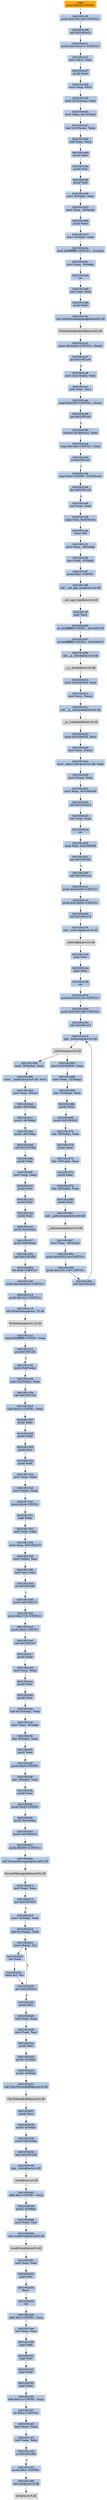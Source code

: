 digraph G {
node[shape=rectangle,style=filled,fillcolor=lightsteelblue,color=lightsteelblue]
bgcolor="transparent"
a0x01001c8dpushl_0x28UINT8[label="start\npushl $0x28<UINT8>",color="lightgrey",fillcolor="orange"];
a0x01001c8fpushl_0x10011b0UINT32[label="0x01001c8f\npushl $0x10011b0<UINT32>"];
a0x01001c94call_0x01001e2c[label="0x01001c94\ncall 0x01001e2c"];
a0x01001e2cpushl_0x1001e7cUINT32[label="0x01001e2c\npushl $0x1001e7c<UINT32>"];
a0x01001e31movl_fs_0_eax[label="0x01001e31\nmovl %fs:0, %eax"];
a0x01001e37pushl_eax[label="0x01001e37\npushl %eax"];
a0x01001e38movl_esp_fs_0[label="0x01001e38\nmovl %esp, %fs:0"];
a0x01001e3fmovl_0x10esp__eax[label="0x01001e3f\nmovl 0x10(%esp), %eax"];
a0x01001e43movl_ebp_0x10esp_[label="0x01001e43\nmovl %ebp, 0x10(%esp)"];
a0x01001e47leal_0x10esp__ebp[label="0x01001e47\nleal 0x10(%esp), %ebp"];
a0x01001e4bsubl_eax_esp[label="0x01001e4b\nsubl %eax, %esp"];
a0x01001e4dpushl_ebx[label="0x01001e4d\npushl %ebx"];
a0x01001e4epushl_esi[label="0x01001e4e\npushl %esi"];
a0x01001e4fpushl_edi[label="0x01001e4f\npushl %edi"];
a0x01001e50movl__8ebp__eax[label="0x01001e50\nmovl -8(%ebp), %eax"];
a0x01001e53movl_esp__24ebp_[label="0x01001e53\nmovl %esp, -24(%ebp)"];
a0x01001e56pushl_eax[label="0x01001e56\npushl %eax"];
a0x01001e57movl__4ebp__eax[label="0x01001e57\nmovl -4(%ebp), %eax"];
a0x01001e5amovl_0xffffffffUINT32__4ebp_[label="0x01001e5a\nmovl $0xffffffff<UINT32>, -4(%ebp)"];
a0x01001e61movl_eax__8ebp_[label="0x01001e61\nmovl %eax, -8(%ebp)"];
a0x01001e64ret[label="0x01001e64\nret"];
a0x01001c99xorl_edi_edi[label="0x01001c99\nxorl %edi, %edi"];
a0x01001c9bpushl_edi[label="0x01001c9b\npushl %edi"];
a0x01001c9ccall_GetModuleHandleA_kernel32_dll[label="0x01001c9c\ncall GetModuleHandleA@kernel32.dll"];
GetModuleHandleA_kernel32_dll[label="GetModuleHandleA@kernel32.dll",color="lightgrey",fillcolor="lightgrey"];
a0x01001ca2cmpw_0x5a4dUINT16_eax_[label="0x01001ca2\ncmpw $0x5a4d<UINT16>, (%eax)"];
a0x01001ca7jne_0x01001cc8[label="0x01001ca7\njne 0x01001cc8"];
a0x01001ca9movl_0x3ceax__ecx[label="0x01001ca9\nmovl 0x3c(%eax), %ecx"];
a0x01001cacaddl_eax_ecx[label="0x01001cac\naddl %eax, %ecx"];
a0x01001caecmpl_0x4550UINT32_ecx_[label="0x01001cae\ncmpl $0x4550<UINT32>, (%ecx)"];
a0x01001cb4jne_0x01001cc8[label="0x01001cb4\njne 0x01001cc8"];
a0x01001cb6movzwl_0x18ecx__eax[label="0x01001cb6\nmovzwl 0x18(%ecx), %eax"];
a0x01001cbacmpl_0x10bUINT32_eax[label="0x01001cba\ncmpl $0x10b<UINT32>, %eax"];
a0x01001cbfje_0x01001ce0[label="0x01001cbf\nje 0x01001ce0"];
a0x01001ce0cmpl_0xeUINT8_0x74ecx_[label="0x01001ce0\ncmpl $0xe<UINT8>, 0x74(%ecx)"];
a0x01001ce4jbe_0x01001cc8[label="0x01001ce4\njbe 0x01001cc8"];
a0x01001ce6xorl_eax_eax[label="0x01001ce6\nxorl %eax, %eax"];
a0x01001ce8cmpl_edi_0xe8ecx_[label="0x01001ce8\ncmpl %edi, 0xe8(%ecx)"];
a0x01001ceesetne_al[label="0x01001cee\nsetne %al"];
a0x01001cf1movl_eax__28ebp_[label="0x01001cf1\nmovl %eax, -28(%ebp)"];
a0x01001cf4movl_edi__4ebp_[label="0x01001cf4\nmovl %edi, -4(%ebp)"];
a0x01001cf7pushl_0x1UINT8[label="0x01001cf7\npushl $0x1<UINT8>"];
a0x01001cf9call___set_app_type_msvcrt_dll[label="0x01001cf9\ncall __set_app_type@msvcrt.dll"];
a__set_app_type_msvcrt_dll[label="__set_app_type@msvcrt.dll",color="lightgrey",fillcolor="lightgrey"];
a0x01001cffpopl_ecx[label="0x01001cff\npopl %ecx"];
a0x01001d00orl_0xffffffffUINT8_0x01004278[label="0x01001d00\norl $0xffffffff<UINT8>, 0x01004278"];
a0x01001d07orl_0xffffffffUINT8_0x0100427c[label="0x01001d07\norl $0xffffffff<UINT8>, 0x0100427c"];
a0x01001d0ecall___p__fmode_msvcrt_dll[label="0x01001d0e\ncall __p__fmode@msvcrt.dll"];
a__p__fmode_msvcrt_dll[label="__p__fmode@msvcrt.dll",color="lightgrey",fillcolor="lightgrey"];
a0x01001d14movl_0x01004038_ecx[label="0x01001d14\nmovl 0x01004038, %ecx"];
a0x01001d1amovl_ecx_eax_[label="0x01001d1a\nmovl %ecx, (%eax)"];
a0x01001d1ccall___p__commode_msvcrt_dll[label="0x01001d1c\ncall __p__commode@msvcrt.dll"];
a__p__commode_msvcrt_dll[label="__p__commode@msvcrt.dll",color="lightgrey",fillcolor="lightgrey"];
a0x01001d22movl_0x01004034_ecx[label="0x01001d22\nmovl 0x01004034, %ecx"];
a0x01001d28movl_ecx_eax_[label="0x01001d28\nmovl %ecx, (%eax)"];
a0x01001d2amovl__adjust_fdiv_msvcrt_dll_eax[label="0x01001d2a\nmovl _adjust_fdiv@msvcrt.dll, %eax"];
a0x01001d2fmovl_eax__eax[label="0x01001d2f\nmovl (%eax), %eax"];
a0x01001d31movl_eax_0x01004280[label="0x01001d31\nmovl %eax, 0x01004280"];
a0x01001d36call_0x01002b1b[label="0x01001d36\ncall 0x01002b1b"];
a0x01002b1bxorl_eax_eax[label="0x01002b1b\nxorl %eax, %eax"];
a0x01002b1dret[label="0x01002b1d\nret"];
a0x01001d3bcmpl_edi_0x01004000[label="0x01001d3b\ncmpl %edi, 0x01004000"];
a0x01001d41jne_0x01001d4f[label="0x01001d41\njne 0x01001d4f"];
a0x01001d4fcall_0x01001e1a[label="0x01001d4f\ncall 0x01001e1a"];
a0x01001e1apushl_0x30000UINT32[label="0x01001e1a\npushl $0x30000<UINT32>"];
a0x01001e1fpushl_0x10000UINT32[label="0x01001e1f\npushl $0x10000<UINT32>"];
a0x01001e24call_0x01001e76[label="0x01001e24\ncall 0x01001e76"];
a0x01001e76jmp__controlfp_msvcrt_dll[label="0x01001e76\njmp _controlfp@msvcrt.dll"];
a_controlfp_msvcrt_dll[label="_controlfp@msvcrt.dll",color="lightgrey",fillcolor="lightgrey"];
a0x01001e29popl_ecx[label="0x01001e29\npopl %ecx"];
a0x01001e2apopl_ecx[label="0x01001e2a\npopl %ecx"];
a0x01001e2bret[label="0x01001e2b\nret"];
a0x01001d54pushl_0x100113cUINT32[label="0x01001d54\npushl $0x100113c<UINT32>"];
a0x01001d59pushl_0x1001138UINT32[label="0x01001d59\npushl $0x1001138<UINT32>"];
a0x01001d5ecall_0x01001e14[label="0x01001d5e\ncall 0x01001e14"];
a0x01001e14jmp__initterm_msvcrt_dll[label="0x01001e14\njmp _initterm@msvcrt.dll"];
a_initterm_msvcrt_dll[label="_initterm@msvcrt.dll",color="lightgrey",fillcolor="lightgrey"];
a0x01001d63movl_0x01004030_eax[label="0x01001d63\nmovl 0x01004030, %eax"];
a0x01001d68movl_eax__32ebp_[label="0x01001d68\nmovl %eax, -32(%ebp)"];
a0x01001d6bleal__32ebp__eax[label="0x01001d6b\nleal -32(%ebp), %eax"];
a0x01001d6epushl_eax[label="0x01001d6e\npushl %eax"];
a0x01001d6fpushl_0x0100402c[label="0x01001d6f\npushl 0x0100402c"];
a0x01001d75leal__36ebp__eax[label="0x01001d75\nleal -36(%ebp), %eax"];
a0x01001d78pushl_eax[label="0x01001d78\npushl %eax"];
a0x01001d79leal__40ebp__eax[label="0x01001d79\nleal -40(%ebp), %eax"];
a0x01001d7cpushl_eax[label="0x01001d7c\npushl %eax"];
a0x01001d7dleal__44ebp__eax[label="0x01001d7d\nleal -44(%ebp), %eax"];
a0x01001d80pushl_eax[label="0x01001d80\npushl %eax"];
a0x01001d81call___getmainargs_msvcrt_dll[label="0x01001d81\ncall __getmainargs@msvcrt.dll"];
a__getmainargs_msvcrt_dll[label="__getmainargs@msvcrt.dll",color="lightgrey",fillcolor="lightgrey"];
a0x01001d87movl_eax__48ebp_[label="0x01001d87\nmovl %eax, -48(%ebp)"];
a0x01001d8apushl_0x1001134UINT32[label="0x01001d8a\npushl $0x1001134<UINT32>"];
a0x01001d8fpushl_0x1001130UINT32[label="0x01001d8f\npushl $0x1001130<UINT32>"];
a0x01001d94call_0x01001e14[label="0x01001d94\ncall 0x01001e14"];
a0x01001d99movl__36ebp__eax[label="0x01001d99\nmovl -36(%ebp), %eax"];
a0x01001d9cmovl___initenv_msvcrt_dll_ecx[label="0x01001d9c\nmovl __initenv@msvcrt.dll, %ecx"];
a0x01001da2movl_eax_ecx_[label="0x01001da2\nmovl %eax, (%ecx)"];
a0x01001da4pushl__36ebp_[label="0x01001da4\npushl -36(%ebp)"];
a0x01001da7pushl__40ebp_[label="0x01001da7\npushl -40(%ebp)"];
a0x01001daapushl__44ebp_[label="0x01001daa\npushl -44(%ebp)"];
a0x01001dadcall_0x01001bfe[label="0x01001dad\ncall 0x01001bfe"];
a0x01001bfepushl_ebp[label="0x01001bfe\npushl %ebp"];
a0x01001bffmovl_esp_ebp[label="0x01001bff\nmovl %esp, %ebp"];
a0x01001c01pushl_ecx[label="0x01001c01\npushl %ecx"];
a0x01001c02pushl_ebx[label="0x01001c02\npushl %ebx"];
a0x01001c03pushl_esi[label="0x01001c03\npushl %esi"];
a0x01001c04pushl_0xcebp_[label="0x01001c04\npushl 0xc(%ebp)"];
a0x01001c07pushl_0x8ebp_[label="0x01001c07\npushl 0x8(%ebp)"];
a0x01001c0acall_0x01002d92[label="0x01001c0a\ncall 0x01002d92"];
a0x01002d92ret_0x8UINT16[label="0x01002d92\nret $0x8<UINT16>"];
a0x01001c0fpushl_0x10040e0UINT32[label="0x01001c0f\npushl $0x10040e0<UINT32>"];
a0x01001c14pushl_0x101UINT32[label="0x01001c14\npushl $0x101<UINT32>"];
a0x01001c19call_WSAStartup_ws2_32_dll[label="0x01001c19\ncall WSAStartup@ws2_32.dll"];
WSAStartup_ws2_32_dll[label="WSAStartup@ws2_32.dll",color="lightgrey",fillcolor="lightgrey"];
a0x01001c1fcmpl_0xffffffffUINT8_eax[label="0x01001c1f\ncmpl $0xffffffff<UINT8>, %eax"];
a0x01001c22jne_0x01001c35[label="0x01001c22\njne 0x01001c35"];
a0x01001c35pushl_0x8ebp_[label="0x01001c35\npushl 0x8(%ebp)"];
a0x01001c38movl_0xcebp__eax[label="0x01001c38\nmovl 0xc(%ebp), %eax"];
a0x01001c3bcall_0x01001324[label="0x01001c3b\ncall 0x01001324"];
a0x01001324subl_0x1cUINT8_esp[label="0x01001324\nsubl $0x1c<UINT8>, %esp"];
a0x01001327pushl_ebx[label="0x01001327\npushl %ebx"];
a0x01001328pushl_ebp[label="0x01001328\npushl %ebp"];
a0x01001329pushl_esi[label="0x01001329\npushl %esi"];
a0x0100132apushl_edi[label="0x0100132a\npushl %edi"];
a0x0100132bmovl_eax_ebx[label="0x0100132b\nmovl %eax, %ebx"];
a0x0100132dmovl_ebx__eax[label="0x0100132d\nmovl (%ebx), %eax"];
a0x0100132fpushl_0x4UINT8[label="0x0100132f\npushl $0x4<UINT8>"];
a0x01001331popl_ebp[label="0x01001331\npopl %ebp"];
a0x01001332addl_ebp_ebx[label="0x01001332\naddl %ebp, %ebx"];
a0x01001334movl_eax_0x01004270[label="0x01001334\nmovl %eax, 0x01004270"];
a0x01001339movl_ebx__esi[label="0x01001339\nmovl (%ebx), %esi"];
a0x0100133btestl_esi_esi[label="0x0100133b\ntestl %esi, %esi"];
a0x0100133dje_0x010015d9[label="0x0100133d\nje 0x010015d9"];
a0x010015d9pushl_0x01004270[label="0x010015d9\npushl 0x01004270"];
a0x010015dfpushl_0x2715UINT32[label="0x010015df\npushl $0x2715<UINT32>"];
a0x010015e4pushl_0x2UINT8[label="0x010015e4\npushl $0x2<UINT8>"];
a0x010015e6call_0x01002ce7[label="0x010015e6\ncall 0x01002ce7"];
a0x01002ce7pushl_ebp[label="0x01002ce7\npushl %ebp"];
a0x01002ce8movl_esp_ebp[label="0x01002ce8\nmovl %esp, %ebp"];
a0x01002ceapushl_ecx[label="0x01002cea\npushl %ecx"];
a0x01002cebpushl_ecx[label="0x01002ceb\npushl %ecx"];
a0x01002cecleal_0x10ebp__eax[label="0x01002cec\nleal 0x10(%ebp), %eax"];
a0x01002cefmovl_eax__8ebp_[label="0x01002cef\nmovl %eax, -8(%ebp)"];
a0x01002cf2leal__8ebp__eax[label="0x01002cf2\nleal -8(%ebp), %eax"];
a0x01002cf5pushl_eax[label="0x01002cf5\npushl %eax"];
a0x01002cf6pushl_0x0UINT8[label="0x01002cf6\npushl $0x0<UINT8>"];
a0x01002cf8leal__4ebp__eax[label="0x01002cf8\nleal -4(%ebp), %eax"];
a0x01002cfbpushl_eax[label="0x01002cfb\npushl %eax"];
a0x01002cfcpushl_0x0UINT8[label="0x01002cfc\npushl $0x0<UINT8>"];
a0x01002cfepushl_0xcebp_[label="0x01002cfe\npushl 0xc(%ebp)"];
a0x01002d01pushl_0x010040c0[label="0x01002d01\npushl 0x010040c0"];
a0x01002d07pushl_0x900UINT32[label="0x01002d07\npushl $0x900<UINT32>"];
a0x01002d0ccall_FormatMessageA_kernel32_dll[label="0x01002d0c\ncall FormatMessageA@kernel32.dll"];
FormatMessageA_kernel32_dll[label="FormatMessageA@kernel32.dll",color="lightgrey",fillcolor="lightgrey"];
a0x01002d12testl_eax_eax[label="0x01002d12\ntestl %eax, %eax"];
a0x01002d14jne_0x01002d18[label="0x01002d14\njne 0x01002d18"];
a0x01002d18movl__4ebp__eax[label="0x01002d18\nmovl -4(%ebp), %eax"];
a0x01002d1bleal_0x1eax__edx[label="0x01002d1b\nleal 0x1(%eax), %edx"];
a0x01002d1emovb_eax__cl[label="0x01002d1e\nmovb (%eax), %cl"];
a0x01002d20incl_eax[label="0x01002d20\nincl %eax"];
a0x01002d21testb_cl_cl[label="0x01002d21\ntestb %cl, %cl"];
a0x01002d23jne_0x01002d1e[label="0x01002d23\njne 0x01002d1e"];
a0x01002d25pushl_esi[label="0x01002d25\npushl %esi"];
a0x01002d26subl_edx_eax[label="0x01002d26\nsubl %edx, %eax"];
a0x01002d28movl_eax_esi[label="0x01002d28\nmovl %eax, %esi"];
a0x01002d2apushl_esi[label="0x01002d2a\npushl %esi"];
a0x01002d2bpushl__4ebp_[label="0x01002d2b\npushl -4(%ebp)"];
a0x01002d2epushl__4ebp_[label="0x01002d2e\npushl -4(%ebp)"];
a0x01002d31call_CharToOemBuffA_user32_dll[label="0x01002d31\ncall CharToOemBuffA@user32.dll"];
CharToOemBuffA_user32_dll[label="CharToOemBuffA@user32.dll",color="lightgrey",fillcolor="lightgrey"];
a0x01002d37pushl_esi[label="0x01002d37\npushl %esi"];
a0x01002d38pushl__4ebp_[label="0x01002d38\npushl -4(%ebp)"];
a0x01002d3bpushl_0x8ebp_[label="0x01002d3b\npushl 0x8(%ebp)"];
a0x01002d3ecall_0x01001e08[label="0x01002d3e\ncall 0x01001e08"];
a0x01001e08jmp__write_msvcrt_dll[label="0x01001e08\njmp _write@msvcrt.dll"];
a_write_msvcrt_dll[label="_write@msvcrt.dll",color="lightgrey",fillcolor="lightgrey"];
a0x01002d43addl_0xcUINT8_esp[label="0x01002d43\naddl $0xc<UINT8>, %esp"];
a0x01002d46pushl__4ebp_[label="0x01002d46\npushl -4(%ebp)"];
a0x01002d49movl_eax_esi[label="0x01002d49\nmovl %eax, %esi"];
a0x01002d4bcall_LocalFree_kernel32_dll[label="0x01002d4b\ncall LocalFree@kernel32.dll"];
LocalFree_kernel32_dll[label="LocalFree@kernel32.dll",color="lightgrey",fillcolor="lightgrey"];
a0x01002d51movl_esi_eax[label="0x01002d51\nmovl %esi, %eax"];
a0x01002d53popl_esi[label="0x01002d53\npopl %esi"];
a0x01002d54leave_[label="0x01002d54\nleave "];
a0x01002d55ret[label="0x01002d55\nret"];
a0x010015ebaddl_0xcUINT8_esp[label="0x010015eb\naddl $0xc<UINT8>, %esp"];
a0x010015eexorl_eax_eax[label="0x010015ee\nxorl %eax, %eax"];
a0x010015f0popl_edi[label="0x010015f0\npopl %edi"];
a0x010015f1popl_esi[label="0x010015f1\npopl %esi"];
a0x010015f2popl_ebp[label="0x010015f2\npopl %ebp"];
a0x010015f3popl_ebx[label="0x010015f3\npopl %ebx"];
a0x010015f4addl_0x1cUINT8_esp[label="0x010015f4\naddl $0x1c<UINT8>, %esp"];
a0x010015f7ret_0x4UINT16[label="0x010015f7\nret $0x4<UINT16>"];
a0x01001c40movl_eax_ebx[label="0x01001c40\nmovl %eax, %ebx"];
a0x01001c42testl_ebx_ebx[label="0x01001c42\ntestl %ebx, %ebx"];
a0x01001c44je_0x01001c84[label="0x01001c44\nje 0x01001c84"];
a0x01001c84pushl_0x1UINT8[label="0x01001c84\npushl $0x1<UINT8>"];
a0x01001c86call_exit_msvcrt_dll[label="0x01001c86\ncall exit@msvcrt.dll"];
exit_msvcrt_dll[label="exit@msvcrt.dll",color="lightgrey",fillcolor="lightgrey"];
a0x01001c8dpushl_0x28UINT8 -> a0x01001c8fpushl_0x10011b0UINT32 [color="#000000"];
a0x01001c8fpushl_0x10011b0UINT32 -> a0x01001c94call_0x01001e2c [color="#000000"];
a0x01001c94call_0x01001e2c -> a0x01001e2cpushl_0x1001e7cUINT32 [color="#000000"];
a0x01001e2cpushl_0x1001e7cUINT32 -> a0x01001e31movl_fs_0_eax [color="#000000"];
a0x01001e31movl_fs_0_eax -> a0x01001e37pushl_eax [color="#000000"];
a0x01001e37pushl_eax -> a0x01001e38movl_esp_fs_0 [color="#000000"];
a0x01001e38movl_esp_fs_0 -> a0x01001e3fmovl_0x10esp__eax [color="#000000"];
a0x01001e3fmovl_0x10esp__eax -> a0x01001e43movl_ebp_0x10esp_ [color="#000000"];
a0x01001e43movl_ebp_0x10esp_ -> a0x01001e47leal_0x10esp__ebp [color="#000000"];
a0x01001e47leal_0x10esp__ebp -> a0x01001e4bsubl_eax_esp [color="#000000"];
a0x01001e4bsubl_eax_esp -> a0x01001e4dpushl_ebx [color="#000000"];
a0x01001e4dpushl_ebx -> a0x01001e4epushl_esi [color="#000000"];
a0x01001e4epushl_esi -> a0x01001e4fpushl_edi [color="#000000"];
a0x01001e4fpushl_edi -> a0x01001e50movl__8ebp__eax [color="#000000"];
a0x01001e50movl__8ebp__eax -> a0x01001e53movl_esp__24ebp_ [color="#000000"];
a0x01001e53movl_esp__24ebp_ -> a0x01001e56pushl_eax [color="#000000"];
a0x01001e56pushl_eax -> a0x01001e57movl__4ebp__eax [color="#000000"];
a0x01001e57movl__4ebp__eax -> a0x01001e5amovl_0xffffffffUINT32__4ebp_ [color="#000000"];
a0x01001e5amovl_0xffffffffUINT32__4ebp_ -> a0x01001e61movl_eax__8ebp_ [color="#000000"];
a0x01001e61movl_eax__8ebp_ -> a0x01001e64ret [color="#000000"];
a0x01001e64ret -> a0x01001c99xorl_edi_edi [color="#000000"];
a0x01001c99xorl_edi_edi -> a0x01001c9bpushl_edi [color="#000000"];
a0x01001c9bpushl_edi -> a0x01001c9ccall_GetModuleHandleA_kernel32_dll [color="#000000"];
a0x01001c9ccall_GetModuleHandleA_kernel32_dll -> GetModuleHandleA_kernel32_dll [color="#000000"];
GetModuleHandleA_kernel32_dll -> a0x01001ca2cmpw_0x5a4dUINT16_eax_ [color="#000000"];
a0x01001ca2cmpw_0x5a4dUINT16_eax_ -> a0x01001ca7jne_0x01001cc8 [color="#000000"];
a0x01001ca7jne_0x01001cc8 -> a0x01001ca9movl_0x3ceax__ecx [color="#000000",label="F"];
a0x01001ca9movl_0x3ceax__ecx -> a0x01001cacaddl_eax_ecx [color="#000000"];
a0x01001cacaddl_eax_ecx -> a0x01001caecmpl_0x4550UINT32_ecx_ [color="#000000"];
a0x01001caecmpl_0x4550UINT32_ecx_ -> a0x01001cb4jne_0x01001cc8 [color="#000000"];
a0x01001cb4jne_0x01001cc8 -> a0x01001cb6movzwl_0x18ecx__eax [color="#000000",label="F"];
a0x01001cb6movzwl_0x18ecx__eax -> a0x01001cbacmpl_0x10bUINT32_eax [color="#000000"];
a0x01001cbacmpl_0x10bUINT32_eax -> a0x01001cbfje_0x01001ce0 [color="#000000"];
a0x01001cbfje_0x01001ce0 -> a0x01001ce0cmpl_0xeUINT8_0x74ecx_ [color="#000000",label="T"];
a0x01001ce0cmpl_0xeUINT8_0x74ecx_ -> a0x01001ce4jbe_0x01001cc8 [color="#000000"];
a0x01001ce4jbe_0x01001cc8 -> a0x01001ce6xorl_eax_eax [color="#000000",label="F"];
a0x01001ce6xorl_eax_eax -> a0x01001ce8cmpl_edi_0xe8ecx_ [color="#000000"];
a0x01001ce8cmpl_edi_0xe8ecx_ -> a0x01001ceesetne_al [color="#000000"];
a0x01001ceesetne_al -> a0x01001cf1movl_eax__28ebp_ [color="#000000"];
a0x01001cf1movl_eax__28ebp_ -> a0x01001cf4movl_edi__4ebp_ [color="#000000"];
a0x01001cf4movl_edi__4ebp_ -> a0x01001cf7pushl_0x1UINT8 [color="#000000"];
a0x01001cf7pushl_0x1UINT8 -> a0x01001cf9call___set_app_type_msvcrt_dll [color="#000000"];
a0x01001cf9call___set_app_type_msvcrt_dll -> a__set_app_type_msvcrt_dll [color="#000000"];
a__set_app_type_msvcrt_dll -> a0x01001cffpopl_ecx [color="#000000"];
a0x01001cffpopl_ecx -> a0x01001d00orl_0xffffffffUINT8_0x01004278 [color="#000000"];
a0x01001d00orl_0xffffffffUINT8_0x01004278 -> a0x01001d07orl_0xffffffffUINT8_0x0100427c [color="#000000"];
a0x01001d07orl_0xffffffffUINT8_0x0100427c -> a0x01001d0ecall___p__fmode_msvcrt_dll [color="#000000"];
a0x01001d0ecall___p__fmode_msvcrt_dll -> a__p__fmode_msvcrt_dll [color="#000000"];
a__p__fmode_msvcrt_dll -> a0x01001d14movl_0x01004038_ecx [color="#000000"];
a0x01001d14movl_0x01004038_ecx -> a0x01001d1amovl_ecx_eax_ [color="#000000"];
a0x01001d1amovl_ecx_eax_ -> a0x01001d1ccall___p__commode_msvcrt_dll [color="#000000"];
a0x01001d1ccall___p__commode_msvcrt_dll -> a__p__commode_msvcrt_dll [color="#000000"];
a__p__commode_msvcrt_dll -> a0x01001d22movl_0x01004034_ecx [color="#000000"];
a0x01001d22movl_0x01004034_ecx -> a0x01001d28movl_ecx_eax_ [color="#000000"];
a0x01001d28movl_ecx_eax_ -> a0x01001d2amovl__adjust_fdiv_msvcrt_dll_eax [color="#000000"];
a0x01001d2amovl__adjust_fdiv_msvcrt_dll_eax -> a0x01001d2fmovl_eax__eax [color="#000000"];
a0x01001d2fmovl_eax__eax -> a0x01001d31movl_eax_0x01004280 [color="#000000"];
a0x01001d31movl_eax_0x01004280 -> a0x01001d36call_0x01002b1b [color="#000000"];
a0x01001d36call_0x01002b1b -> a0x01002b1bxorl_eax_eax [color="#000000"];
a0x01002b1bxorl_eax_eax -> a0x01002b1dret [color="#000000"];
a0x01002b1dret -> a0x01001d3bcmpl_edi_0x01004000 [color="#000000"];
a0x01001d3bcmpl_edi_0x01004000 -> a0x01001d41jne_0x01001d4f [color="#000000"];
a0x01001d41jne_0x01001d4f -> a0x01001d4fcall_0x01001e1a [color="#000000",label="T"];
a0x01001d4fcall_0x01001e1a -> a0x01001e1apushl_0x30000UINT32 [color="#000000"];
a0x01001e1apushl_0x30000UINT32 -> a0x01001e1fpushl_0x10000UINT32 [color="#000000"];
a0x01001e1fpushl_0x10000UINT32 -> a0x01001e24call_0x01001e76 [color="#000000"];
a0x01001e24call_0x01001e76 -> a0x01001e76jmp__controlfp_msvcrt_dll [color="#000000"];
a0x01001e76jmp__controlfp_msvcrt_dll -> a_controlfp_msvcrt_dll [color="#000000"];
a_controlfp_msvcrt_dll -> a0x01001e29popl_ecx [color="#000000"];
a0x01001e29popl_ecx -> a0x01001e2apopl_ecx [color="#000000"];
a0x01001e2apopl_ecx -> a0x01001e2bret [color="#000000"];
a0x01001e2bret -> a0x01001d54pushl_0x100113cUINT32 [color="#000000"];
a0x01001d54pushl_0x100113cUINT32 -> a0x01001d59pushl_0x1001138UINT32 [color="#000000"];
a0x01001d59pushl_0x1001138UINT32 -> a0x01001d5ecall_0x01001e14 [color="#000000"];
a0x01001d5ecall_0x01001e14 -> a0x01001e14jmp__initterm_msvcrt_dll [color="#000000"];
a0x01001e14jmp__initterm_msvcrt_dll -> a_initterm_msvcrt_dll [color="#000000"];
a_initterm_msvcrt_dll -> a0x01001d63movl_0x01004030_eax [color="#000000"];
a0x01001d63movl_0x01004030_eax -> a0x01001d68movl_eax__32ebp_ [color="#000000"];
a0x01001d68movl_eax__32ebp_ -> a0x01001d6bleal__32ebp__eax [color="#000000"];
a0x01001d6bleal__32ebp__eax -> a0x01001d6epushl_eax [color="#000000"];
a0x01001d6epushl_eax -> a0x01001d6fpushl_0x0100402c [color="#000000"];
a0x01001d6fpushl_0x0100402c -> a0x01001d75leal__36ebp__eax [color="#000000"];
a0x01001d75leal__36ebp__eax -> a0x01001d78pushl_eax [color="#000000"];
a0x01001d78pushl_eax -> a0x01001d79leal__40ebp__eax [color="#000000"];
a0x01001d79leal__40ebp__eax -> a0x01001d7cpushl_eax [color="#000000"];
a0x01001d7cpushl_eax -> a0x01001d7dleal__44ebp__eax [color="#000000"];
a0x01001d7dleal__44ebp__eax -> a0x01001d80pushl_eax [color="#000000"];
a0x01001d80pushl_eax -> a0x01001d81call___getmainargs_msvcrt_dll [color="#000000"];
a0x01001d81call___getmainargs_msvcrt_dll -> a__getmainargs_msvcrt_dll [color="#000000"];
a__getmainargs_msvcrt_dll -> a0x01001d87movl_eax__48ebp_ [color="#000000"];
a0x01001d87movl_eax__48ebp_ -> a0x01001d8apushl_0x1001134UINT32 [color="#000000"];
a0x01001d8apushl_0x1001134UINT32 -> a0x01001d8fpushl_0x1001130UINT32 [color="#000000"];
a0x01001d8fpushl_0x1001130UINT32 -> a0x01001d94call_0x01001e14 [color="#000000"];
a0x01001d94call_0x01001e14 -> a0x01001e14jmp__initterm_msvcrt_dll [color="#000000"];
a_initterm_msvcrt_dll -> a0x01001d99movl__36ebp__eax [color="#000000"];
a0x01001d99movl__36ebp__eax -> a0x01001d9cmovl___initenv_msvcrt_dll_ecx [color="#000000"];
a0x01001d9cmovl___initenv_msvcrt_dll_ecx -> a0x01001da2movl_eax_ecx_ [color="#000000"];
a0x01001da2movl_eax_ecx_ -> a0x01001da4pushl__36ebp_ [color="#000000"];
a0x01001da4pushl__36ebp_ -> a0x01001da7pushl__40ebp_ [color="#000000"];
a0x01001da7pushl__40ebp_ -> a0x01001daapushl__44ebp_ [color="#000000"];
a0x01001daapushl__44ebp_ -> a0x01001dadcall_0x01001bfe [color="#000000"];
a0x01001dadcall_0x01001bfe -> a0x01001bfepushl_ebp [color="#000000"];
a0x01001bfepushl_ebp -> a0x01001bffmovl_esp_ebp [color="#000000"];
a0x01001bffmovl_esp_ebp -> a0x01001c01pushl_ecx [color="#000000"];
a0x01001c01pushl_ecx -> a0x01001c02pushl_ebx [color="#000000"];
a0x01001c02pushl_ebx -> a0x01001c03pushl_esi [color="#000000"];
a0x01001c03pushl_esi -> a0x01001c04pushl_0xcebp_ [color="#000000"];
a0x01001c04pushl_0xcebp_ -> a0x01001c07pushl_0x8ebp_ [color="#000000"];
a0x01001c07pushl_0x8ebp_ -> a0x01001c0acall_0x01002d92 [color="#000000"];
a0x01001c0acall_0x01002d92 -> a0x01002d92ret_0x8UINT16 [color="#000000"];
a0x01002d92ret_0x8UINT16 -> a0x01001c0fpushl_0x10040e0UINT32 [color="#000000"];
a0x01001c0fpushl_0x10040e0UINT32 -> a0x01001c14pushl_0x101UINT32 [color="#000000"];
a0x01001c14pushl_0x101UINT32 -> a0x01001c19call_WSAStartup_ws2_32_dll [color="#000000"];
a0x01001c19call_WSAStartup_ws2_32_dll -> WSAStartup_ws2_32_dll [color="#000000"];
WSAStartup_ws2_32_dll -> a0x01001c1fcmpl_0xffffffffUINT8_eax [color="#000000"];
a0x01001c1fcmpl_0xffffffffUINT8_eax -> a0x01001c22jne_0x01001c35 [color="#000000"];
a0x01001c22jne_0x01001c35 -> a0x01001c35pushl_0x8ebp_ [color="#000000",label="T"];
a0x01001c35pushl_0x8ebp_ -> a0x01001c38movl_0xcebp__eax [color="#000000"];
a0x01001c38movl_0xcebp__eax -> a0x01001c3bcall_0x01001324 [color="#000000"];
a0x01001c3bcall_0x01001324 -> a0x01001324subl_0x1cUINT8_esp [color="#000000"];
a0x01001324subl_0x1cUINT8_esp -> a0x01001327pushl_ebx [color="#000000"];
a0x01001327pushl_ebx -> a0x01001328pushl_ebp [color="#000000"];
a0x01001328pushl_ebp -> a0x01001329pushl_esi [color="#000000"];
a0x01001329pushl_esi -> a0x0100132apushl_edi [color="#000000"];
a0x0100132apushl_edi -> a0x0100132bmovl_eax_ebx [color="#000000"];
a0x0100132bmovl_eax_ebx -> a0x0100132dmovl_ebx__eax [color="#000000"];
a0x0100132dmovl_ebx__eax -> a0x0100132fpushl_0x4UINT8 [color="#000000"];
a0x0100132fpushl_0x4UINT8 -> a0x01001331popl_ebp [color="#000000"];
a0x01001331popl_ebp -> a0x01001332addl_ebp_ebx [color="#000000"];
a0x01001332addl_ebp_ebx -> a0x01001334movl_eax_0x01004270 [color="#000000"];
a0x01001334movl_eax_0x01004270 -> a0x01001339movl_ebx__esi [color="#000000"];
a0x01001339movl_ebx__esi -> a0x0100133btestl_esi_esi [color="#000000"];
a0x0100133btestl_esi_esi -> a0x0100133dje_0x010015d9 [color="#000000"];
a0x0100133dje_0x010015d9 -> a0x010015d9pushl_0x01004270 [color="#000000",label="T"];
a0x010015d9pushl_0x01004270 -> a0x010015dfpushl_0x2715UINT32 [color="#000000"];
a0x010015dfpushl_0x2715UINT32 -> a0x010015e4pushl_0x2UINT8 [color="#000000"];
a0x010015e4pushl_0x2UINT8 -> a0x010015e6call_0x01002ce7 [color="#000000"];
a0x010015e6call_0x01002ce7 -> a0x01002ce7pushl_ebp [color="#000000"];
a0x01002ce7pushl_ebp -> a0x01002ce8movl_esp_ebp [color="#000000"];
a0x01002ce8movl_esp_ebp -> a0x01002ceapushl_ecx [color="#000000"];
a0x01002ceapushl_ecx -> a0x01002cebpushl_ecx [color="#000000"];
a0x01002cebpushl_ecx -> a0x01002cecleal_0x10ebp__eax [color="#000000"];
a0x01002cecleal_0x10ebp__eax -> a0x01002cefmovl_eax__8ebp_ [color="#000000"];
a0x01002cefmovl_eax__8ebp_ -> a0x01002cf2leal__8ebp__eax [color="#000000"];
a0x01002cf2leal__8ebp__eax -> a0x01002cf5pushl_eax [color="#000000"];
a0x01002cf5pushl_eax -> a0x01002cf6pushl_0x0UINT8 [color="#000000"];
a0x01002cf6pushl_0x0UINT8 -> a0x01002cf8leal__4ebp__eax [color="#000000"];
a0x01002cf8leal__4ebp__eax -> a0x01002cfbpushl_eax [color="#000000"];
a0x01002cfbpushl_eax -> a0x01002cfcpushl_0x0UINT8 [color="#000000"];
a0x01002cfcpushl_0x0UINT8 -> a0x01002cfepushl_0xcebp_ [color="#000000"];
a0x01002cfepushl_0xcebp_ -> a0x01002d01pushl_0x010040c0 [color="#000000"];
a0x01002d01pushl_0x010040c0 -> a0x01002d07pushl_0x900UINT32 [color="#000000"];
a0x01002d07pushl_0x900UINT32 -> a0x01002d0ccall_FormatMessageA_kernel32_dll [color="#000000"];
a0x01002d0ccall_FormatMessageA_kernel32_dll -> FormatMessageA_kernel32_dll [color="#000000"];
FormatMessageA_kernel32_dll -> a0x01002d12testl_eax_eax [color="#000000"];
a0x01002d12testl_eax_eax -> a0x01002d14jne_0x01002d18 [color="#000000"];
a0x01002d14jne_0x01002d18 -> a0x01002d18movl__4ebp__eax [color="#000000",label="T"];
a0x01002d18movl__4ebp__eax -> a0x01002d1bleal_0x1eax__edx [color="#000000"];
a0x01002d1bleal_0x1eax__edx -> a0x01002d1emovb_eax__cl [color="#000000"];
a0x01002d1emovb_eax__cl -> a0x01002d20incl_eax [color="#000000"];
a0x01002d20incl_eax -> a0x01002d21testb_cl_cl [color="#000000"];
a0x01002d21testb_cl_cl -> a0x01002d23jne_0x01002d1e [color="#000000"];
a0x01002d23jne_0x01002d1e -> a0x01002d1emovb_eax__cl [color="#000000",label="T"];
a0x01002d23jne_0x01002d1e -> a0x01002d25pushl_esi [color="#000000",label="F"];
a0x01002d25pushl_esi -> a0x01002d26subl_edx_eax [color="#000000"];
a0x01002d26subl_edx_eax -> a0x01002d28movl_eax_esi [color="#000000"];
a0x01002d28movl_eax_esi -> a0x01002d2apushl_esi [color="#000000"];
a0x01002d2apushl_esi -> a0x01002d2bpushl__4ebp_ [color="#000000"];
a0x01002d2bpushl__4ebp_ -> a0x01002d2epushl__4ebp_ [color="#000000"];
a0x01002d2epushl__4ebp_ -> a0x01002d31call_CharToOemBuffA_user32_dll [color="#000000"];
a0x01002d31call_CharToOemBuffA_user32_dll -> CharToOemBuffA_user32_dll [color="#000000"];
CharToOemBuffA_user32_dll -> a0x01002d37pushl_esi [color="#000000"];
a0x01002d37pushl_esi -> a0x01002d38pushl__4ebp_ [color="#000000"];
a0x01002d38pushl__4ebp_ -> a0x01002d3bpushl_0x8ebp_ [color="#000000"];
a0x01002d3bpushl_0x8ebp_ -> a0x01002d3ecall_0x01001e08 [color="#000000"];
a0x01002d3ecall_0x01001e08 -> a0x01001e08jmp__write_msvcrt_dll [color="#000000"];
a0x01001e08jmp__write_msvcrt_dll -> a_write_msvcrt_dll [color="#000000"];
a_write_msvcrt_dll -> a0x01002d43addl_0xcUINT8_esp [color="#000000"];
a0x01002d43addl_0xcUINT8_esp -> a0x01002d46pushl__4ebp_ [color="#000000"];
a0x01002d46pushl__4ebp_ -> a0x01002d49movl_eax_esi [color="#000000"];
a0x01002d49movl_eax_esi -> a0x01002d4bcall_LocalFree_kernel32_dll [color="#000000"];
a0x01002d4bcall_LocalFree_kernel32_dll -> LocalFree_kernel32_dll [color="#000000"];
LocalFree_kernel32_dll -> a0x01002d51movl_esi_eax [color="#000000"];
a0x01002d51movl_esi_eax -> a0x01002d53popl_esi [color="#000000"];
a0x01002d53popl_esi -> a0x01002d54leave_ [color="#000000"];
a0x01002d54leave_ -> a0x01002d55ret [color="#000000"];
a0x01002d55ret -> a0x010015ebaddl_0xcUINT8_esp [color="#000000"];
a0x010015ebaddl_0xcUINT8_esp -> a0x010015eexorl_eax_eax [color="#000000"];
a0x010015eexorl_eax_eax -> a0x010015f0popl_edi [color="#000000"];
a0x010015f0popl_edi -> a0x010015f1popl_esi [color="#000000"];
a0x010015f1popl_esi -> a0x010015f2popl_ebp [color="#000000"];
a0x010015f2popl_ebp -> a0x010015f3popl_ebx [color="#000000"];
a0x010015f3popl_ebx -> a0x010015f4addl_0x1cUINT8_esp [color="#000000"];
a0x010015f4addl_0x1cUINT8_esp -> a0x010015f7ret_0x4UINT16 [color="#000000"];
a0x010015f7ret_0x4UINT16 -> a0x01001c40movl_eax_ebx [color="#000000"];
a0x01001c40movl_eax_ebx -> a0x01001c42testl_ebx_ebx [color="#000000"];
a0x01001c42testl_ebx_ebx -> a0x01001c44je_0x01001c84 [color="#000000"];
a0x01001c44je_0x01001c84 -> a0x01001c84pushl_0x1UINT8 [color="#000000",label="T"];
a0x01001c84pushl_0x1UINT8 -> a0x01001c86call_exit_msvcrt_dll [color="#000000"];
a0x01001c86call_exit_msvcrt_dll -> exit_msvcrt_dll [color="#000000"];
}
